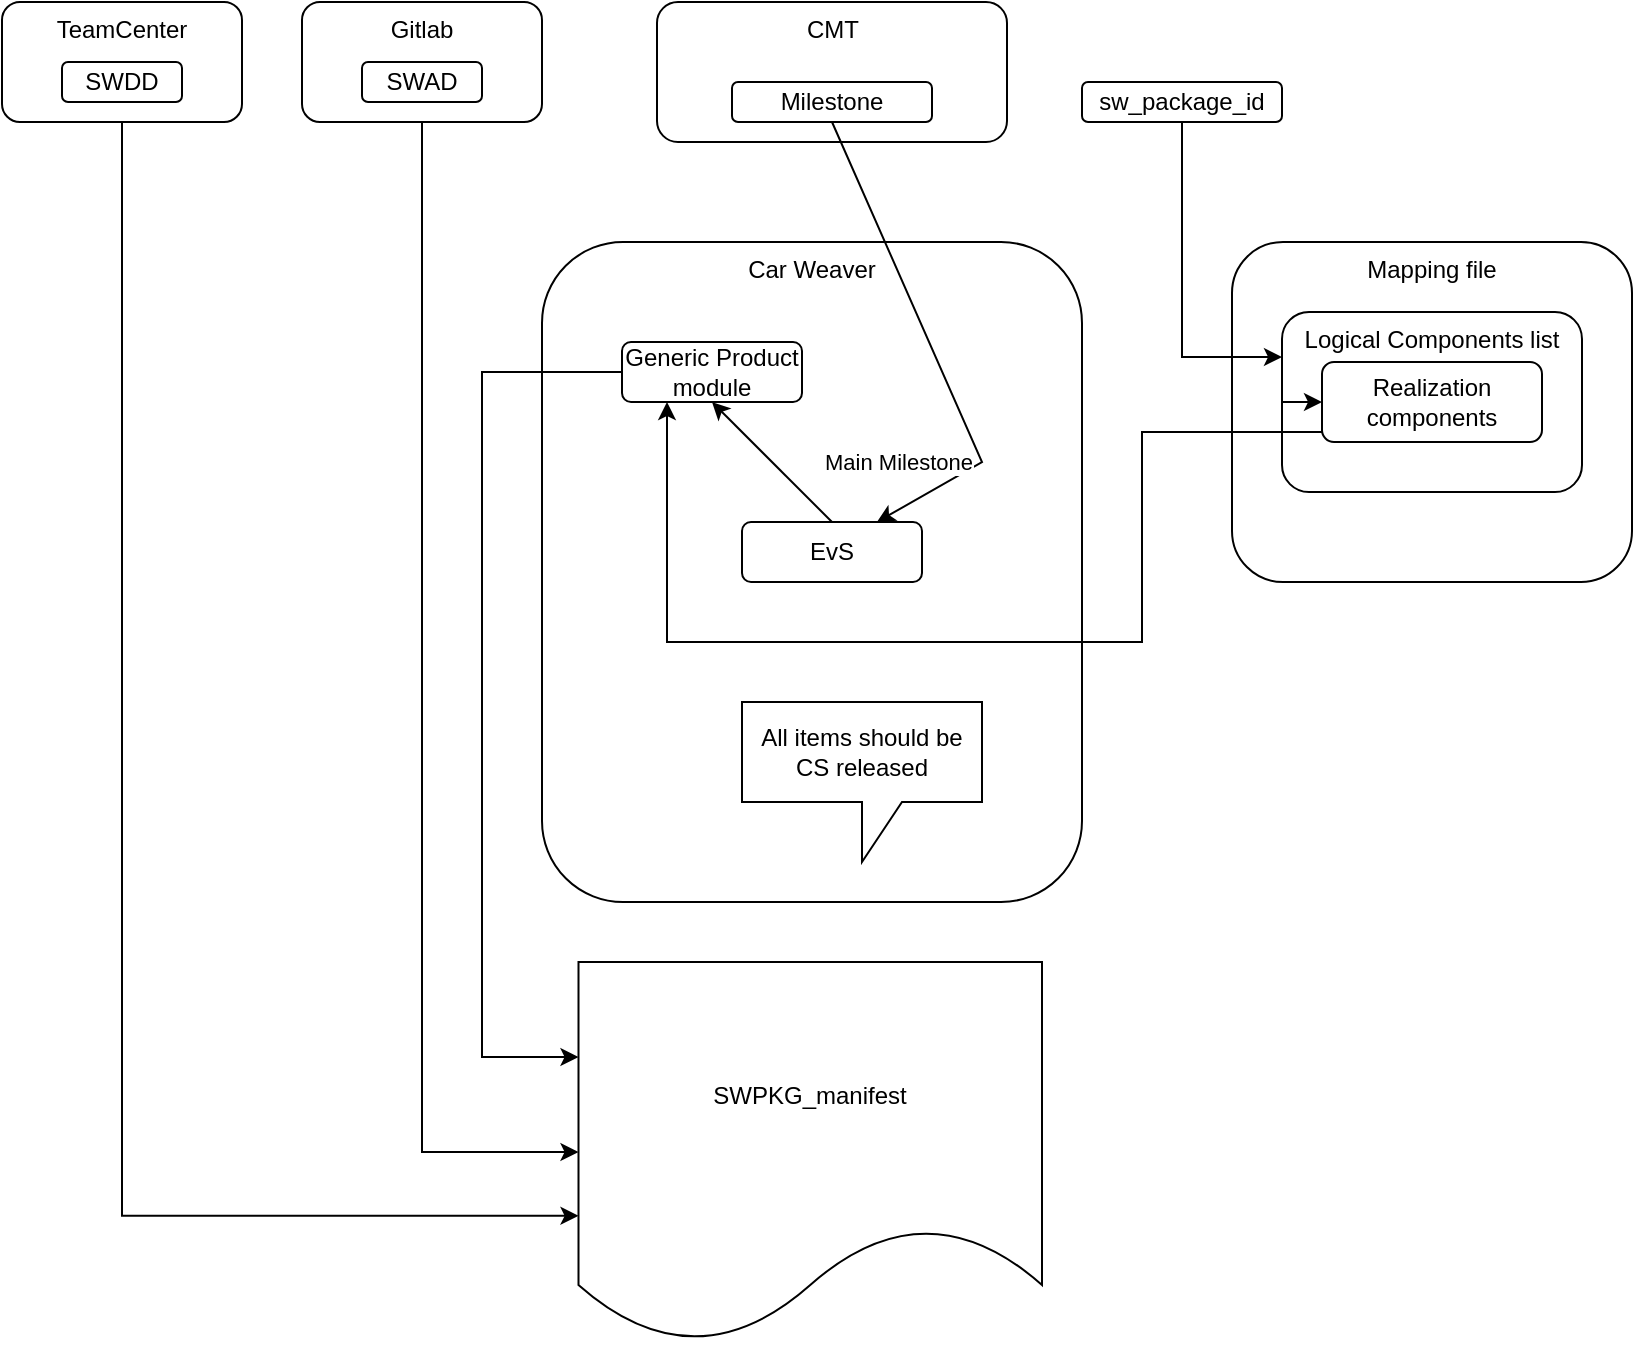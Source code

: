 <mxfile version="26.2.9">
  <diagram name="Page-1" id="evxH6Wlkqo_9arCcl1FG">
    <mxGraphModel dx="1428" dy="897" grid="1" gridSize="10" guides="1" tooltips="1" connect="1" arrows="1" fold="1" page="1" pageScale="1" pageWidth="850" pageHeight="1100" math="0" shadow="0">
      <root>
        <mxCell id="0" />
        <mxCell id="1" parent="0" />
        <mxCell id="Wwx_NKVd1XXQdxASr3zQ-17" value="Mapping file" style="rounded=1;whiteSpace=wrap;html=1;verticalAlign=top;" parent="1" vertex="1">
          <mxGeometry x="633" y="290" width="200" height="170" as="geometry" />
        </mxCell>
        <mxCell id="Wwx_NKVd1XXQdxASr3zQ-19" value="Logical Components list" style="rounded=1;whiteSpace=wrap;html=1;verticalAlign=top;" parent="1" vertex="1">
          <mxGeometry x="658" y="325" width="150" height="90" as="geometry" />
        </mxCell>
        <mxCell id="Wwx_NKVd1XXQdxASr3zQ-1" value="CMT" style="rounded=1;whiteSpace=wrap;html=1;verticalAlign=top;" parent="1" vertex="1">
          <mxGeometry x="345.5" y="170" width="175" height="70" as="geometry" />
        </mxCell>
        <mxCell id="Wwx_NKVd1XXQdxASr3zQ-2" value="Milestone" style="rounded=1;whiteSpace=wrap;html=1;" parent="1" vertex="1">
          <mxGeometry x="383" y="210" width="100" height="20" as="geometry" />
        </mxCell>
        <mxCell id="Wwx_NKVd1XXQdxASr3zQ-3" value="Car Weaver" style="rounded=1;whiteSpace=wrap;html=1;verticalAlign=top;" parent="1" vertex="1">
          <mxGeometry x="288" y="290" width="270" height="330" as="geometry" />
        </mxCell>
        <mxCell id="Wwx_NKVd1XXQdxASr3zQ-4" value="EvS" style="rounded=1;whiteSpace=wrap;html=1;" parent="1" vertex="1">
          <mxGeometry x="388" y="430" width="90" height="30" as="geometry" />
        </mxCell>
        <mxCell id="Wwx_NKVd1XXQdxASr3zQ-5" value="" style="endArrow=classic;html=1;rounded=0;exitX=0.5;exitY=1;exitDx=0;exitDy=0;entryX=0.75;entryY=0;entryDx=0;entryDy=0;" parent="1" source="Wwx_NKVd1XXQdxASr3zQ-2" target="Wwx_NKVd1XXQdxASr3zQ-4" edge="1">
          <mxGeometry width="50" height="50" relative="1" as="geometry">
            <mxPoint x="648" y="500" as="sourcePoint" />
            <mxPoint x="698" y="450" as="targetPoint" />
            <Array as="points">
              <mxPoint x="508" y="400" />
            </Array>
          </mxGeometry>
        </mxCell>
        <mxCell id="Wwx_NKVd1XXQdxASr3zQ-10" value="Main Milestone" style="edgeLabel;html=1;align=center;verticalAlign=middle;resizable=0;points=[];" parent="Wwx_NKVd1XXQdxASr3zQ-5" vertex="1" connectable="0">
          <mxGeometry x="-0.25" y="1" relative="1" as="geometry">
            <mxPoint x="-6" y="86" as="offset" />
          </mxGeometry>
        </mxCell>
        <mxCell id="Wwx_NKVd1XXQdxASr3zQ-34" style="edgeStyle=orthogonalEdgeStyle;rounded=0;orthogonalLoop=1;jettySize=auto;html=1;exitX=0;exitY=0.5;exitDx=0;exitDy=0;entryX=0;entryY=0.25;entryDx=0;entryDy=0;" parent="1" source="Wwx_NKVd1XXQdxASr3zQ-11" target="Wwx_NKVd1XXQdxASr3zQ-14" edge="1">
          <mxGeometry relative="1" as="geometry">
            <Array as="points">
              <mxPoint x="258" y="355" />
              <mxPoint x="258" y="698" />
            </Array>
          </mxGeometry>
        </mxCell>
        <mxCell id="Wwx_NKVd1XXQdxASr3zQ-11" value="Generic Product module" style="rounded=1;whiteSpace=wrap;html=1;" parent="1" vertex="1">
          <mxGeometry x="328" y="340" width="90" height="30" as="geometry" />
        </mxCell>
        <mxCell id="Wwx_NKVd1XXQdxASr3zQ-13" value="" style="endArrow=classic;html=1;rounded=0;entryX=0.5;entryY=1;entryDx=0;entryDy=0;exitX=0.5;exitY=0;exitDx=0;exitDy=0;" parent="1" source="Wwx_NKVd1XXQdxASr3zQ-4" target="Wwx_NKVd1XXQdxASr3zQ-11" edge="1">
          <mxGeometry width="50" height="50" relative="1" as="geometry">
            <mxPoint x="648" y="500" as="sourcePoint" />
            <mxPoint x="698" y="450" as="targetPoint" />
          </mxGeometry>
        </mxCell>
        <mxCell id="Wwx_NKVd1XXQdxASr3zQ-14" value="SWPKG_manifest" style="shape=document;whiteSpace=wrap;html=1;boundedLbl=1;" parent="1" vertex="1">
          <mxGeometry x="306.25" y="650" width="231.75" height="190" as="geometry" />
        </mxCell>
        <mxCell id="Wwx_NKVd1XXQdxASr3zQ-20" style="edgeStyle=orthogonalEdgeStyle;rounded=0;orthogonalLoop=1;jettySize=auto;html=1;exitX=0.5;exitY=1;exitDx=0;exitDy=0;entryX=0;entryY=0.25;entryDx=0;entryDy=0;" parent="1" source="Wwx_NKVd1XXQdxASr3zQ-18" target="Wwx_NKVd1XXQdxASr3zQ-19" edge="1">
          <mxGeometry relative="1" as="geometry" />
        </mxCell>
        <mxCell id="Wwx_NKVd1XXQdxASr3zQ-18" value="sw_package_id" style="rounded=1;whiteSpace=wrap;html=1;" parent="1" vertex="1">
          <mxGeometry x="558" y="210" width="100" height="20" as="geometry" />
        </mxCell>
        <mxCell id="Wwx_NKVd1XXQdxASr3zQ-21" value="All items should be CS released" style="shape=callout;whiteSpace=wrap;html=1;perimeter=calloutPerimeter;" parent="1" vertex="1">
          <mxGeometry x="388" y="520" width="120" height="80" as="geometry" />
        </mxCell>
        <mxCell id="Wwx_NKVd1XXQdxASr3zQ-35" style="edgeStyle=orthogonalEdgeStyle;rounded=0;orthogonalLoop=1;jettySize=auto;html=1;exitX=0;exitY=0.75;exitDx=0;exitDy=0;entryX=0.25;entryY=1;entryDx=0;entryDy=0;" parent="1" source="Wwx_NKVd1XXQdxASr3zQ-22" target="Wwx_NKVd1XXQdxASr3zQ-11" edge="1">
          <mxGeometry relative="1" as="geometry">
            <Array as="points">
              <mxPoint x="588" y="385" />
              <mxPoint x="588" y="490" />
              <mxPoint x="351" y="490" />
            </Array>
          </mxGeometry>
        </mxCell>
        <mxCell id="Wwx_NKVd1XXQdxASr3zQ-22" value="Realization components" style="rounded=1;whiteSpace=wrap;html=1;" parent="1" vertex="1">
          <mxGeometry x="678" y="350" width="110" height="40" as="geometry" />
        </mxCell>
        <mxCell id="Wwx_NKVd1XXQdxASr3zQ-25" style="edgeStyle=orthogonalEdgeStyle;rounded=0;orthogonalLoop=1;jettySize=auto;html=1;exitX=0.5;exitY=1;exitDx=0;exitDy=0;entryX=0;entryY=0.5;entryDx=0;entryDy=0;" parent="1" source="Wwx_NKVd1XXQdxASr3zQ-23" target="Wwx_NKVd1XXQdxASr3zQ-14" edge="1">
          <mxGeometry relative="1" as="geometry" />
        </mxCell>
        <mxCell id="Wwx_NKVd1XXQdxASr3zQ-23" value="Gitlab" style="rounded=1;whiteSpace=wrap;html=1;verticalAlign=top;" parent="1" vertex="1">
          <mxGeometry x="168" y="170" width="120" height="60" as="geometry" />
        </mxCell>
        <mxCell id="Wwx_NKVd1XXQdxASr3zQ-24" value="SWAD" style="rounded=1;whiteSpace=wrap;html=1;" parent="1" vertex="1">
          <mxGeometry x="198" y="200" width="60" height="20" as="geometry" />
        </mxCell>
        <mxCell id="Wwx_NKVd1XXQdxASr3zQ-26" value="TeamCenter" style="rounded=1;whiteSpace=wrap;html=1;verticalAlign=top;" parent="1" vertex="1">
          <mxGeometry x="18" y="170" width="120" height="60" as="geometry" />
        </mxCell>
        <mxCell id="Wwx_NKVd1XXQdxASr3zQ-27" value="SWDD" style="rounded=1;whiteSpace=wrap;html=1;" parent="1" vertex="1">
          <mxGeometry x="48" y="200" width="60" height="20" as="geometry" />
        </mxCell>
        <mxCell id="Wwx_NKVd1XXQdxASr3zQ-28" style="edgeStyle=orthogonalEdgeStyle;rounded=0;orthogonalLoop=1;jettySize=auto;html=1;exitX=0.5;exitY=1;exitDx=0;exitDy=0;entryX=0;entryY=0.668;entryDx=0;entryDy=0;entryPerimeter=0;" parent="1" source="Wwx_NKVd1XXQdxASr3zQ-26" target="Wwx_NKVd1XXQdxASr3zQ-14" edge="1">
          <mxGeometry relative="1" as="geometry" />
        </mxCell>
        <mxCell id="Wwx_NKVd1XXQdxASr3zQ-31" style="edgeStyle=orthogonalEdgeStyle;rounded=0;orthogonalLoop=1;jettySize=auto;html=1;exitX=0;exitY=0.5;exitDx=0;exitDy=0;entryX=0;entryY=0.5;entryDx=0;entryDy=0;" parent="1" source="Wwx_NKVd1XXQdxASr3zQ-19" target="Wwx_NKVd1XXQdxASr3zQ-22" edge="1">
          <mxGeometry relative="1" as="geometry" />
        </mxCell>
      </root>
    </mxGraphModel>
  </diagram>
</mxfile>
